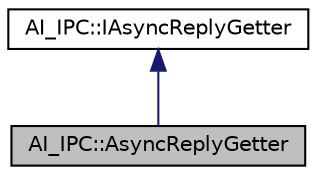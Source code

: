 digraph "AI_IPC::AsyncReplyGetter"
{
 // LATEX_PDF_SIZE
  edge [fontname="Helvetica",fontsize="10",labelfontname="Helvetica",labelfontsize="10"];
  node [fontname="Helvetica",fontsize="10",shape=record];
  Node1 [label="AI_IPC::AsyncReplyGetter",height=0.2,width=0.4,color="black", fillcolor="grey75", style="filled", fontcolor="black",tooltip=" "];
  Node2 -> Node1 [dir="back",color="midnightblue",fontsize="10",style="solid",fontname="Helvetica"];
  Node2 [label="AI_IPC::IAsyncReplyGetter",height=0.2,width=0.4,color="black", fillcolor="white", style="filled",URL="$classAI__IPC_1_1IAsyncReplyGetter.html",tooltip="Helper class to get reply."];
}
